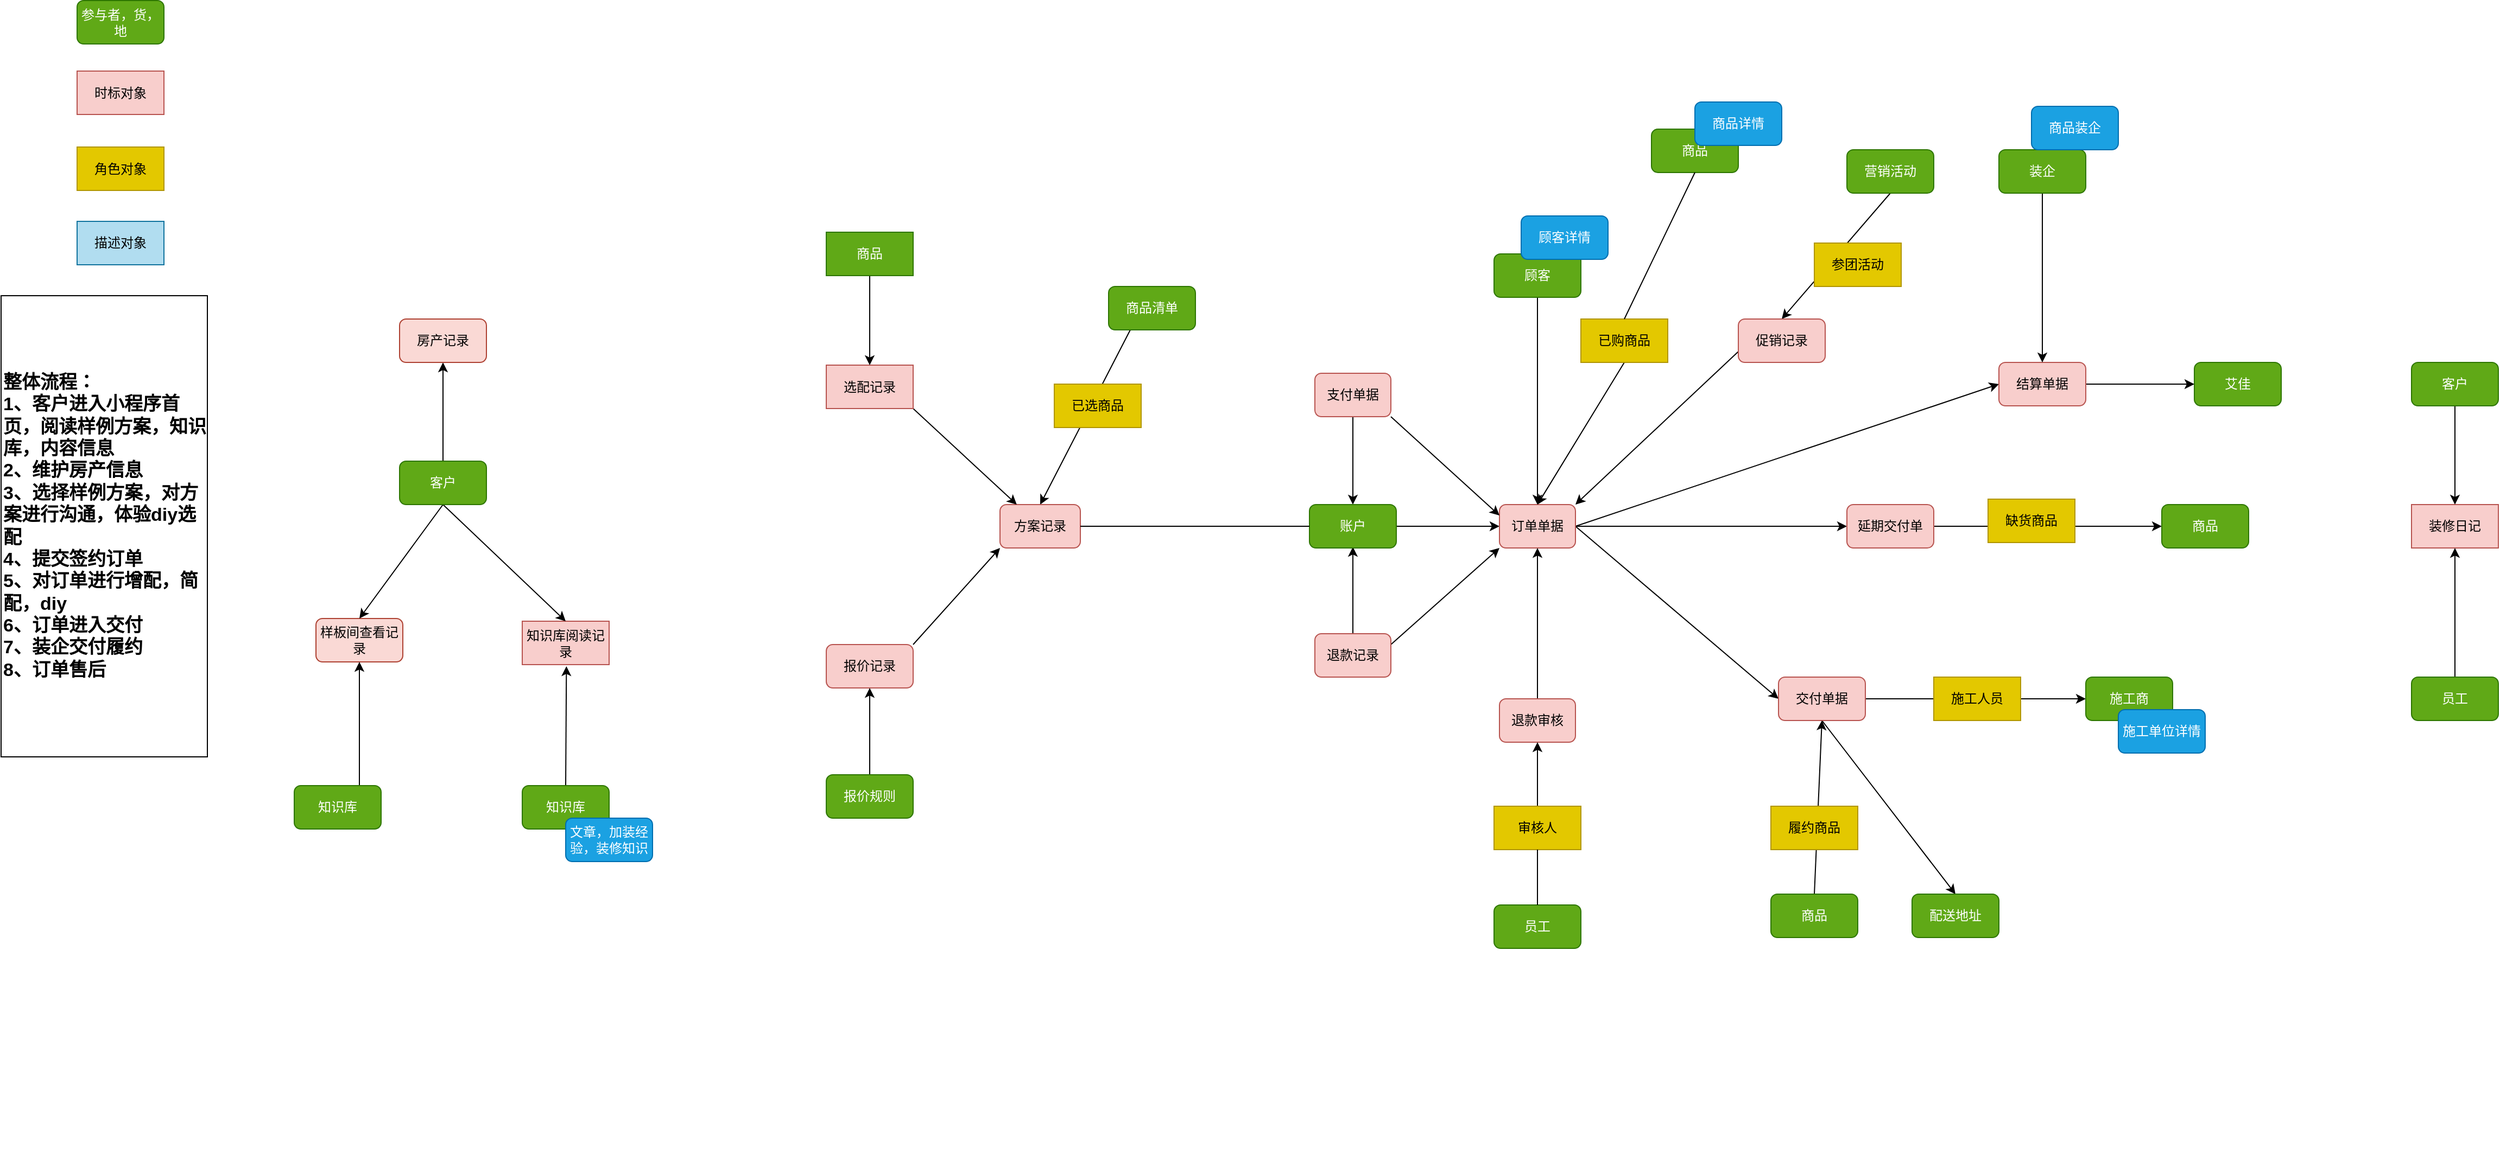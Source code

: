 <mxfile version="14.9.2" type="github">
  <diagram id="7zUYwrmOjh2xGsWCl2P7" name="第 1 页">
    <mxGraphModel dx="3550" dy="2228" grid="1" gridSize="10" guides="1" tooltips="1" connect="1" arrows="1" fold="1" page="1" pageScale="1" pageWidth="827" pageHeight="1169" math="0" shadow="0">
      <root>
        <mxCell id="0" />
        <mxCell id="1" parent="0" />
        <mxCell id="xkRlXE4Gpte0sn9TXA4R-3" style="edgeStyle=none;rounded=0;orthogonalLoop=1;jettySize=auto;html=1;exitX=0.5;exitY=0;exitDx=0;exitDy=0;" parent="1" edge="1">
          <mxGeometry relative="1" as="geometry">
            <mxPoint x="665" y="-10" as="sourcePoint" />
            <mxPoint x="665" y="-10" as="targetPoint" />
          </mxGeometry>
        </mxCell>
        <mxCell id="xkRlXE4Gpte0sn9TXA4R-5" style="edgeStyle=none;rounded=0;orthogonalLoop=1;jettySize=auto;html=1;exitX=0.5;exitY=0;exitDx=0;exitDy=0;" parent="1" edge="1">
          <mxGeometry relative="1" as="geometry">
            <mxPoint x="665" y="-10" as="sourcePoint" />
            <mxPoint x="665" y="-10" as="targetPoint" />
          </mxGeometry>
        </mxCell>
        <mxCell id="KSNaoHaNfeG2DFyRBGn4-80" style="edgeStyle=none;rounded=0;orthogonalLoop=1;jettySize=auto;html=1;exitX=0.25;exitY=1;exitDx=0;exitDy=0;entryX=0.5;entryY=0;entryDx=0;entryDy=0;" edge="1" parent="1" source="xkRlXE4Gpte0sn9TXA4R-13" target="xkRlXE4Gpte0sn9TXA4R-14">
          <mxGeometry relative="1" as="geometry" />
        </mxCell>
        <mxCell id="xkRlXE4Gpte0sn9TXA4R-13" value="商品清单" style="rounded=1;whiteSpace=wrap;html=1;fillColor=#60a917;strokeColor=#2D7600;fontColor=#ffffff;" parent="1" vertex="1">
          <mxGeometry x="140" y="-800" width="80" height="40" as="geometry" />
        </mxCell>
        <mxCell id="KSNaoHaNfeG2DFyRBGn4-51" style="edgeStyle=none;rounded=0;orthogonalLoop=1;jettySize=auto;html=1;exitX=1;exitY=0.5;exitDx=0;exitDy=0;entryX=0;entryY=0.5;entryDx=0;entryDy=0;startArrow=none;" edge="1" parent="1" source="KSNaoHaNfeG2DFyRBGn4-52" target="xkRlXE4Gpte0sn9TXA4R-17">
          <mxGeometry relative="1" as="geometry" />
        </mxCell>
        <mxCell id="xkRlXE4Gpte0sn9TXA4R-14" value="方案记录" style="rounded=1;whiteSpace=wrap;html=1;fillColor=#f8cecc;strokeColor=#b85450;" parent="1" vertex="1">
          <mxGeometry x="40" y="-599" width="74" height="40" as="geometry" />
        </mxCell>
        <mxCell id="KSNaoHaNfeG2DFyRBGn4-43" style="edgeStyle=none;rounded=0;orthogonalLoop=1;jettySize=auto;html=1;exitX=1;exitY=0;exitDx=0;exitDy=0;entryX=0;entryY=1;entryDx=0;entryDy=0;" edge="1" parent="1" source="xkRlXE4Gpte0sn9TXA4R-15" target="xkRlXE4Gpte0sn9TXA4R-14">
          <mxGeometry relative="1" as="geometry" />
        </mxCell>
        <mxCell id="xkRlXE4Gpte0sn9TXA4R-15" value="报价记录" style="rounded=1;whiteSpace=wrap;html=1;fillColor=#f8cecc;strokeColor=#b85450;" parent="1" vertex="1">
          <mxGeometry x="-120" y="-470" width="80" height="40" as="geometry" />
        </mxCell>
        <mxCell id="KSNaoHaNfeG2DFyRBGn4-114" style="edgeStyle=none;rounded=0;orthogonalLoop=1;jettySize=auto;html=1;exitX=0.5;exitY=1;exitDx=0;exitDy=0;entryX=0.5;entryY=0;entryDx=0;entryDy=0;" edge="1" parent="1" source="xkRlXE4Gpte0sn9TXA4R-16" target="xkRlXE4Gpte0sn9TXA4R-24">
          <mxGeometry relative="1" as="geometry" />
        </mxCell>
        <mxCell id="xkRlXE4Gpte0sn9TXA4R-16" value="营销活动" style="rounded=1;whiteSpace=wrap;html=1;fillColor=#60a917;strokeColor=#2D7600;fontColor=#ffffff;" parent="1" vertex="1">
          <mxGeometry x="820" y="-926" width="80" height="40" as="geometry" />
        </mxCell>
        <mxCell id="KSNaoHaNfeG2DFyRBGn4-49" style="edgeStyle=none;rounded=0;orthogonalLoop=1;jettySize=auto;html=1;exitX=1;exitY=0.5;exitDx=0;exitDy=0;entryX=0;entryY=0.5;entryDx=0;entryDy=0;" edge="1" parent="1" source="xkRlXE4Gpte0sn9TXA4R-17" target="xkRlXE4Gpte0sn9TXA4R-20">
          <mxGeometry relative="1" as="geometry" />
        </mxCell>
        <mxCell id="KSNaoHaNfeG2DFyRBGn4-71" style="edgeStyle=none;rounded=0;orthogonalLoop=1;jettySize=auto;html=1;exitX=1;exitY=0.5;exitDx=0;exitDy=0;entryX=0;entryY=0.5;entryDx=0;entryDy=0;" edge="1" parent="1" source="xkRlXE4Gpte0sn9TXA4R-17" target="xkRlXE4Gpte0sn9TXA4R-45">
          <mxGeometry relative="1" as="geometry" />
        </mxCell>
        <mxCell id="KSNaoHaNfeG2DFyRBGn4-104" style="edgeStyle=none;rounded=0;orthogonalLoop=1;jettySize=auto;html=1;exitX=1;exitY=0.5;exitDx=0;exitDy=0;entryX=0;entryY=0.5;entryDx=0;entryDy=0;" edge="1" parent="1" source="xkRlXE4Gpte0sn9TXA4R-17" target="KSNaoHaNfeG2DFyRBGn4-103">
          <mxGeometry relative="1" as="geometry" />
        </mxCell>
        <mxCell id="xkRlXE4Gpte0sn9TXA4R-17" value="订单单据" style="rounded=1;whiteSpace=wrap;html=1;fillColor=#f8cecc;strokeColor=#b85450;" parent="1" vertex="1">
          <mxGeometry x="500" y="-599" width="70" height="40" as="geometry" />
        </mxCell>
        <mxCell id="KSNaoHaNfeG2DFyRBGn4-68" style="edgeStyle=none;rounded=0;orthogonalLoop=1;jettySize=auto;html=1;exitX=0.5;exitY=1;exitDx=0;exitDy=0;entryX=0.5;entryY=0;entryDx=0;entryDy=0;" edge="1" parent="1" source="xkRlXE4Gpte0sn9TXA4R-20" target="xkRlXE4Gpte0sn9TXA4R-33">
          <mxGeometry relative="1" as="geometry" />
        </mxCell>
        <mxCell id="KSNaoHaNfeG2DFyRBGn4-70" style="edgeStyle=none;rounded=0;orthogonalLoop=1;jettySize=auto;html=1;exitX=1;exitY=0.5;exitDx=0;exitDy=0;entryX=0;entryY=0.5;entryDx=0;entryDy=0;" edge="1" parent="1" source="xkRlXE4Gpte0sn9TXA4R-20" target="KSNaoHaNfeG2DFyRBGn4-69">
          <mxGeometry relative="1" as="geometry">
            <mxPoint x="1020" y="-281" as="targetPoint" />
          </mxGeometry>
        </mxCell>
        <mxCell id="xkRlXE4Gpte0sn9TXA4R-20" value="交付单据" style="rounded=1;whiteSpace=wrap;html=1;fillColor=#f8cecc;strokeColor=#b85450;" parent="1" vertex="1">
          <mxGeometry x="757" y="-440" width="80" height="40" as="geometry" />
        </mxCell>
        <mxCell id="KSNaoHaNfeG2DFyRBGn4-50" style="edgeStyle=none;rounded=0;orthogonalLoop=1;jettySize=auto;html=1;exitX=0;exitY=0.75;exitDx=0;exitDy=0;entryX=1;entryY=0;entryDx=0;entryDy=0;" edge="1" parent="1" source="xkRlXE4Gpte0sn9TXA4R-24" target="xkRlXE4Gpte0sn9TXA4R-17">
          <mxGeometry relative="1" as="geometry" />
        </mxCell>
        <mxCell id="xkRlXE4Gpte0sn9TXA4R-24" value="促销记录" style="rounded=1;whiteSpace=wrap;html=1;fillColor=#f8cecc;strokeColor=#b85450;" parent="1" vertex="1">
          <mxGeometry x="720" y="-770" width="80" height="40" as="geometry" />
        </mxCell>
        <mxCell id="xkRlXE4Gpte0sn9TXA4R-29" value="装修日记" style="rounded=1;whiteSpace=wrap;html=1;fillColor=#f8cecc;strokeColor=#b85450;arcSize=0;" parent="1" vertex="1">
          <mxGeometry x="1340" y="-599" width="80" height="40" as="geometry" />
        </mxCell>
        <mxCell id="xkRlXE4Gpte0sn9TXA4R-31" value="艾佳" style="rounded=1;whiteSpace=wrap;html=1;fillColor=#60a917;strokeColor=#2D7600;fontColor=#ffffff;" parent="1" vertex="1">
          <mxGeometry x="1140" y="-730" width="80" height="40" as="geometry" />
        </mxCell>
        <mxCell id="xkRlXE4Gpte0sn9TXA4R-33" value="配送地址" style="rounded=1;whiteSpace=wrap;html=1;fillColor=#60a917;strokeColor=#2D7600;fontColor=#ffffff;" parent="1" vertex="1">
          <mxGeometry x="880" y="-240" width="80" height="40" as="geometry" />
        </mxCell>
        <mxCell id="KSNaoHaNfeG2DFyRBGn4-75" style="edgeStyle=none;rounded=0;orthogonalLoop=1;jettySize=auto;html=1;exitX=1;exitY=0.5;exitDx=0;exitDy=0;entryX=0;entryY=0.5;entryDx=0;entryDy=0;" edge="1" parent="1" source="xkRlXE4Gpte0sn9TXA4R-45" target="xkRlXE4Gpte0sn9TXA4R-31">
          <mxGeometry relative="1" as="geometry" />
        </mxCell>
        <mxCell id="xkRlXE4Gpte0sn9TXA4R-45" value="结算单据" style="rounded=1;whiteSpace=wrap;html=1;fillColor=#f8cecc;strokeColor=#b85450;" parent="1" vertex="1">
          <mxGeometry x="960" y="-730" width="80" height="40" as="geometry" />
        </mxCell>
        <mxCell id="xkRlXE4Gpte0sn9TXA4R-46" value="样板间查看记录" style="rounded=1;whiteSpace=wrap;html=1;fillColor=#fad9d5;strokeColor=#ae4132;" parent="1" vertex="1">
          <mxGeometry x="-590" y="-494" width="80" height="40" as="geometry" />
        </mxCell>
        <mxCell id="KSNaoHaNfeG2DFyRBGn4-67" style="edgeStyle=none;rounded=0;orthogonalLoop=1;jettySize=auto;html=1;exitX=0.5;exitY=0;exitDx=0;exitDy=0;entryX=0.5;entryY=1;entryDx=0;entryDy=0;" edge="1" parent="1" source="xkRlXE4Gpte0sn9TXA4R-52" target="xkRlXE4Gpte0sn9TXA4R-15">
          <mxGeometry relative="1" as="geometry" />
        </mxCell>
        <mxCell id="xkRlXE4Gpte0sn9TXA4R-52" value="报价规则" style="rounded=1;whiteSpace=wrap;html=1;fillColor=#60a917;strokeColor=#2D7600;fontColor=#ffffff;" parent="1" vertex="1">
          <mxGeometry x="-120" y="-350" width="80" height="40" as="geometry" />
        </mxCell>
        <mxCell id="xkRlXE4Gpte0sn9TXA4R-54" value="参与者，货，地" style="rounded=1;whiteSpace=wrap;html=1;fillColor=#60a917;strokeColor=#2D7600;fontColor=#ffffff;" parent="1" vertex="1">
          <mxGeometry x="-810" y="-1063.5" width="80" height="40" as="geometry" />
        </mxCell>
        <mxCell id="xkRlXE4Gpte0sn9TXA4R-55" value="时标对象" style="rounded=1;whiteSpace=wrap;html=1;fillColor=#f8cecc;strokeColor=#b85450;arcSize=0;" parent="1" vertex="1">
          <mxGeometry x="-810" y="-998.5" width="80" height="40" as="geometry" />
        </mxCell>
        <mxCell id="xkRlXE4Gpte0sn9TXA4R-56" value="角色对象" style="rounded=1;whiteSpace=wrap;html=1;fillColor=#e3c800;strokeColor=#B09500;arcSize=0;fontColor=#000000;" parent="1" vertex="1">
          <mxGeometry x="-810" y="-928.5" width="80" height="40" as="geometry" />
        </mxCell>
        <mxCell id="xkRlXE4Gpte0sn9TXA4R-57" value="描述对象" style="rounded=1;whiteSpace=wrap;html=1;fillColor=#b1ddf0;strokeColor=#10739e;arcSize=0;" parent="1" vertex="1">
          <mxGeometry x="-810" y="-860" width="80" height="40" as="geometry" />
        </mxCell>
        <mxCell id="KSNaoHaNfeG2DFyRBGn4-42" style="edgeStyle=none;rounded=0;orthogonalLoop=1;jettySize=auto;html=1;exitX=1;exitY=1;exitDx=0;exitDy=0;" edge="1" parent="1" source="KSNaoHaNfeG2DFyRBGn4-1" target="xkRlXE4Gpte0sn9TXA4R-14">
          <mxGeometry relative="1" as="geometry" />
        </mxCell>
        <mxCell id="KSNaoHaNfeG2DFyRBGn4-1" value="选配记录" style="rounded=1;whiteSpace=wrap;html=1;fillColor=#f8cecc;strokeColor=#b85450;arcSize=0;" vertex="1" parent="1">
          <mxGeometry x="-120" y="-727.5" width="80" height="40" as="geometry" />
        </mxCell>
        <mxCell id="KSNaoHaNfeG2DFyRBGn4-90" style="edgeStyle=none;rounded=0;orthogonalLoop=1;jettySize=auto;html=1;exitX=0.5;exitY=0;exitDx=0;exitDy=0;" edge="1" parent="1" source="KSNaoHaNfeG2DFyRBGn4-20">
          <mxGeometry relative="1" as="geometry">
            <mxPoint x="-359.333" y="-450" as="targetPoint" />
          </mxGeometry>
        </mxCell>
        <mxCell id="KSNaoHaNfeG2DFyRBGn4-20" value="知识库" style="rounded=1;whiteSpace=wrap;html=1;fillColor=#60a917;strokeColor=#2D7600;fontColor=#ffffff;" vertex="1" parent="1">
          <mxGeometry x="-400" y="-340" width="80" height="40" as="geometry" />
        </mxCell>
        <mxCell id="KSNaoHaNfeG2DFyRBGn4-3" value="文章，加装经验，装修知识" style="rounded=1;whiteSpace=wrap;html=1;fillColor=#1ba1e2;strokeColor=#006EAF;fontColor=#ffffff;" vertex="1" parent="1">
          <mxGeometry x="-360" y="-310" width="80" height="40" as="geometry" />
        </mxCell>
        <mxCell id="KSNaoHaNfeG2DFyRBGn4-33" value="&lt;b style=&quot;font-size: 17px&quot;&gt;&lt;font style=&quot;font-size: 17px&quot;&gt;整体流程：&lt;br&gt;1、客户进入小程序首页，阅读样例方案，知识库，内容信息&lt;br&gt;&lt;/font&gt;&lt;/b&gt;&lt;div style=&quot;font-size: 17px&quot;&gt;&lt;span&gt;&lt;b&gt;&lt;font style=&quot;font-size: 17px&quot;&gt;2、维护房产信息&lt;/font&gt;&lt;/b&gt;&lt;/span&gt;&lt;/div&gt;&lt;div style=&quot;font-size: 17px&quot;&gt;&lt;span&gt;&lt;b&gt;&lt;font style=&quot;font-size: 17px&quot;&gt;3、选择样例方案，对方案进行沟通，体验diy选配&lt;/font&gt;&lt;/b&gt;&lt;/span&gt;&lt;/div&gt;&lt;div style=&quot;font-size: 17px&quot;&gt;&lt;span&gt;&lt;b&gt;&lt;font style=&quot;font-size: 17px&quot;&gt;4、提交签约订单&lt;/font&gt;&lt;/b&gt;&lt;/span&gt;&lt;/div&gt;&lt;div style=&quot;font-size: 17px&quot;&gt;&lt;span&gt;&lt;b&gt;&lt;font style=&quot;font-size: 17px&quot;&gt;5、对订单进行增配，简配，diy&lt;/font&gt;&lt;/b&gt;&lt;/span&gt;&lt;/div&gt;&lt;div style=&quot;font-size: 17px&quot;&gt;&lt;span&gt;&lt;b&gt;&lt;font style=&quot;font-size: 17px&quot;&gt;6、订单进入交付&lt;/font&gt;&lt;/b&gt;&lt;/span&gt;&lt;/div&gt;&lt;div style=&quot;font-size: 17px&quot;&gt;&lt;span&gt;&lt;b&gt;&lt;font style=&quot;font-size: 17px&quot;&gt;7、装企交付履约&lt;/font&gt;&lt;/b&gt;&lt;/span&gt;&lt;/div&gt;&lt;div style=&quot;font-size: 17px&quot;&gt;&lt;b&gt;&lt;font style=&quot;font-size: 17px&quot;&gt;8、订单售后&lt;/font&gt;&lt;/b&gt;&lt;/div&gt;" style="whiteSpace=wrap;html=1;align=left;" vertex="1" parent="1">
          <mxGeometry x="-880" y="-791.5" width="190" height="425" as="geometry" />
        </mxCell>
        <mxCell id="KSNaoHaNfeG2DFyRBGn4-47" style="edgeStyle=none;rounded=0;orthogonalLoop=1;jettySize=auto;html=1;exitX=1;exitY=1;exitDx=0;exitDy=0;entryX=0;entryY=0.25;entryDx=0;entryDy=0;" edge="1" parent="1" source="KSNaoHaNfeG2DFyRBGn4-36" target="xkRlXE4Gpte0sn9TXA4R-17">
          <mxGeometry relative="1" as="geometry" />
        </mxCell>
        <mxCell id="KSNaoHaNfeG2DFyRBGn4-54" style="edgeStyle=none;rounded=0;orthogonalLoop=1;jettySize=auto;html=1;exitX=0.5;exitY=1;exitDx=0;exitDy=0;" edge="1" parent="1" source="KSNaoHaNfeG2DFyRBGn4-36" target="KSNaoHaNfeG2DFyRBGn4-52">
          <mxGeometry relative="1" as="geometry" />
        </mxCell>
        <mxCell id="KSNaoHaNfeG2DFyRBGn4-36" value="支付单据" style="rounded=1;whiteSpace=wrap;html=1;fillColor=#f8cecc;strokeColor=#b85450;" vertex="1" parent="1">
          <mxGeometry x="330" y="-720" width="70" height="40" as="geometry" />
        </mxCell>
        <mxCell id="KSNaoHaNfeG2DFyRBGn4-48" style="edgeStyle=none;rounded=0;orthogonalLoop=1;jettySize=auto;html=1;exitX=0.5;exitY=0;exitDx=0;exitDy=0;" edge="1" parent="1" source="KSNaoHaNfeG2DFyRBGn4-37" target="xkRlXE4Gpte0sn9TXA4R-17">
          <mxGeometry relative="1" as="geometry" />
        </mxCell>
        <mxCell id="KSNaoHaNfeG2DFyRBGn4-37" value="退款审核" style="rounded=1;whiteSpace=wrap;html=1;fillColor=#f8cecc;strokeColor=#b85450;" vertex="1" parent="1">
          <mxGeometry x="500" y="-420" width="70" height="40" as="geometry" />
        </mxCell>
        <mxCell id="KSNaoHaNfeG2DFyRBGn4-46" style="edgeStyle=none;rounded=0;orthogonalLoop=1;jettySize=auto;html=1;exitX=1;exitY=0.25;exitDx=0;exitDy=0;entryX=0;entryY=1;entryDx=0;entryDy=0;" edge="1" parent="1" source="KSNaoHaNfeG2DFyRBGn4-38" target="xkRlXE4Gpte0sn9TXA4R-17">
          <mxGeometry relative="1" as="geometry" />
        </mxCell>
        <mxCell id="KSNaoHaNfeG2DFyRBGn4-55" style="edgeStyle=none;rounded=0;orthogonalLoop=1;jettySize=auto;html=1;exitX=0.5;exitY=0;exitDx=0;exitDy=0;" edge="1" parent="1" source="KSNaoHaNfeG2DFyRBGn4-38">
          <mxGeometry relative="1" as="geometry">
            <mxPoint x="365" y="-560" as="targetPoint" />
          </mxGeometry>
        </mxCell>
        <mxCell id="KSNaoHaNfeG2DFyRBGn4-38" value="退款记录" style="rounded=1;whiteSpace=wrap;html=1;fillColor=#f8cecc;strokeColor=#b85450;" vertex="1" parent="1">
          <mxGeometry x="330" y="-480" width="70" height="40" as="geometry" />
        </mxCell>
        <mxCell id="KSNaoHaNfeG2DFyRBGn4-52" value="账户" style="rounded=1;whiteSpace=wrap;html=1;fillColor=#60a917;strokeColor=#2D7600;fontColor=#ffffff;" vertex="1" parent="1">
          <mxGeometry x="325" y="-599" width="80" height="40" as="geometry" />
        </mxCell>
        <mxCell id="KSNaoHaNfeG2DFyRBGn4-53" value="" style="edgeStyle=none;rounded=0;orthogonalLoop=1;jettySize=auto;html=1;exitX=1;exitY=0.5;exitDx=0;exitDy=0;entryX=0;entryY=0.5;entryDx=0;entryDy=0;endArrow=none;" edge="1" parent="1" source="xkRlXE4Gpte0sn9TXA4R-14" target="KSNaoHaNfeG2DFyRBGn4-52">
          <mxGeometry relative="1" as="geometry">
            <mxPoint x="114" y="-579" as="sourcePoint" />
            <mxPoint x="500" y="-579" as="targetPoint" />
          </mxGeometry>
        </mxCell>
        <mxCell id="KSNaoHaNfeG2DFyRBGn4-57" style="edgeStyle=none;rounded=0;orthogonalLoop=1;jettySize=auto;html=1;exitX=0.5;exitY=1;exitDx=0;exitDy=0;entryX=0.5;entryY=0;entryDx=0;entryDy=0;" edge="1" parent="1" source="KSNaoHaNfeG2DFyRBGn4-56" target="xkRlXE4Gpte0sn9TXA4R-17">
          <mxGeometry relative="1" as="geometry" />
        </mxCell>
        <mxCell id="KSNaoHaNfeG2DFyRBGn4-56" value="顾客" style="rounded=1;whiteSpace=wrap;html=1;fillColor=#60a917;strokeColor=#2D7600;fontColor=#ffffff;" vertex="1" parent="1">
          <mxGeometry x="495" y="-830" width="80" height="40" as="geometry" />
        </mxCell>
        <mxCell id="KSNaoHaNfeG2DFyRBGn4-59" style="edgeStyle=none;rounded=0;orthogonalLoop=1;jettySize=auto;html=1;exitX=0.5;exitY=1;exitDx=0;exitDy=0;entryX=0.5;entryY=0;entryDx=0;entryDy=0;startArrow=none;" edge="1" parent="1" source="KSNaoHaNfeG2DFyRBGn4-102" target="xkRlXE4Gpte0sn9TXA4R-17">
          <mxGeometry relative="1" as="geometry" />
        </mxCell>
        <mxCell id="KSNaoHaNfeG2DFyRBGn4-58" value="商品" style="rounded=1;whiteSpace=wrap;html=1;fillColor=#60a917;strokeColor=#2D7600;fontColor=#ffffff;" vertex="1" parent="1">
          <mxGeometry x="640" y="-945" width="80" height="40" as="geometry" />
        </mxCell>
        <mxCell id="KSNaoHaNfeG2DFyRBGn4-61" style="edgeStyle=none;rounded=0;orthogonalLoop=1;jettySize=auto;html=1;exitX=0.5;exitY=0;exitDx=0;exitDy=0;startArrow=none;" edge="1" parent="1" source="KSNaoHaNfeG2DFyRBGn4-97" target="KSNaoHaNfeG2DFyRBGn4-37">
          <mxGeometry relative="1" as="geometry" />
        </mxCell>
        <mxCell id="KSNaoHaNfeG2DFyRBGn4-60" value="员工" style="rounded=1;whiteSpace=wrap;html=1;fillColor=#60a917;strokeColor=#2D7600;fontColor=#ffffff;" vertex="1" parent="1">
          <mxGeometry x="495" y="-230" width="80" height="40" as="geometry" />
        </mxCell>
        <mxCell id="KSNaoHaNfeG2DFyRBGn4-64" style="edgeStyle=none;rounded=0;orthogonalLoop=1;jettySize=auto;html=1;exitX=0.5;exitY=0;exitDx=0;exitDy=0;entryX=0.5;entryY=1;entryDx=0;entryDy=0;" edge="1" parent="1" source="KSNaoHaNfeG2DFyRBGn4-63" target="xkRlXE4Gpte0sn9TXA4R-20">
          <mxGeometry relative="1" as="geometry" />
        </mxCell>
        <mxCell id="KSNaoHaNfeG2DFyRBGn4-63" value="商品" style="rounded=1;whiteSpace=wrap;html=1;fillColor=#60a917;strokeColor=#2D7600;fontColor=#ffffff;" vertex="1" parent="1">
          <mxGeometry x="750" y="-240" width="80" height="40" as="geometry" />
        </mxCell>
        <mxCell id="KSNaoHaNfeG2DFyRBGn4-66" style="edgeStyle=none;rounded=0;orthogonalLoop=1;jettySize=auto;html=1;exitX=0.5;exitY=1;exitDx=0;exitDy=0;" edge="1" parent="1" source="KSNaoHaNfeG2DFyRBGn4-65" target="KSNaoHaNfeG2DFyRBGn4-1">
          <mxGeometry relative="1" as="geometry" />
        </mxCell>
        <mxCell id="KSNaoHaNfeG2DFyRBGn4-65" value="商品" style="rounded=1;whiteSpace=wrap;html=1;fillColor=#60a917;strokeColor=#2D7600;arcSize=0;fontColor=#ffffff;" vertex="1" parent="1">
          <mxGeometry x="-120" y="-850" width="80" height="40" as="geometry" />
        </mxCell>
        <mxCell id="KSNaoHaNfeG2DFyRBGn4-69" value="施工商" style="rounded=1;whiteSpace=wrap;html=1;fillColor=#60a917;strokeColor=#2D7600;fontColor=#ffffff;" vertex="1" parent="1">
          <mxGeometry x="1040" y="-440" width="80" height="40" as="geometry" />
        </mxCell>
        <mxCell id="KSNaoHaNfeG2DFyRBGn4-73" style="edgeStyle=none;rounded=0;orthogonalLoop=1;jettySize=auto;html=1;exitX=0.5;exitY=1;exitDx=0;exitDy=0;entryX=0.5;entryY=0;entryDx=0;entryDy=0;" edge="1" parent="1" source="KSNaoHaNfeG2DFyRBGn4-72" target="xkRlXE4Gpte0sn9TXA4R-45">
          <mxGeometry relative="1" as="geometry" />
        </mxCell>
        <mxCell id="KSNaoHaNfeG2DFyRBGn4-72" value="装企" style="rounded=1;whiteSpace=wrap;html=1;fillColor=#60a917;strokeColor=#2D7600;fontColor=#ffffff;" vertex="1" parent="1">
          <mxGeometry x="960" y="-926" width="80" height="40" as="geometry" />
        </mxCell>
        <mxCell id="KSNaoHaNfeG2DFyRBGn4-77" style="edgeStyle=none;rounded=0;orthogonalLoop=1;jettySize=auto;html=1;exitX=0.5;exitY=1;exitDx=0;exitDy=0;entryX=0.5;entryY=0;entryDx=0;entryDy=0;" edge="1" parent="1" source="KSNaoHaNfeG2DFyRBGn4-76" target="xkRlXE4Gpte0sn9TXA4R-29">
          <mxGeometry relative="1" as="geometry" />
        </mxCell>
        <mxCell id="KSNaoHaNfeG2DFyRBGn4-76" value="客户" style="rounded=1;whiteSpace=wrap;html=1;fillColor=#60a917;strokeColor=#2D7600;fontColor=#ffffff;" vertex="1" parent="1">
          <mxGeometry x="1340" y="-730" width="80" height="40" as="geometry" />
        </mxCell>
        <mxCell id="KSNaoHaNfeG2DFyRBGn4-79" style="edgeStyle=none;rounded=0;orthogonalLoop=1;jettySize=auto;html=1;exitX=0.5;exitY=0;exitDx=0;exitDy=0;entryX=0.5;entryY=1;entryDx=0;entryDy=0;" edge="1" parent="1" source="KSNaoHaNfeG2DFyRBGn4-78" target="xkRlXE4Gpte0sn9TXA4R-29">
          <mxGeometry relative="1" as="geometry" />
        </mxCell>
        <mxCell id="KSNaoHaNfeG2DFyRBGn4-78" value="员工" style="rounded=1;whiteSpace=wrap;html=1;fillColor=#60a917;strokeColor=#2D7600;fontColor=#ffffff;" vertex="1" parent="1">
          <mxGeometry x="1340" y="-440" width="80" height="40" as="geometry" />
        </mxCell>
        <mxCell id="KSNaoHaNfeG2DFyRBGn4-82" value="知识库阅读记录" style="rounded=1;whiteSpace=wrap;html=1;fillColor=#f8cecc;strokeColor=#b85450;arcSize=0;" vertex="1" parent="1">
          <mxGeometry x="-400" y="-491.5" width="80" height="40" as="geometry" />
        </mxCell>
        <mxCell id="KSNaoHaNfeG2DFyRBGn4-87" style="edgeStyle=none;rounded=0;orthogonalLoop=1;jettySize=auto;html=1;exitX=0.5;exitY=0;exitDx=0;exitDy=0;entryX=0.5;entryY=1;entryDx=0;entryDy=0;" edge="1" parent="1" source="KSNaoHaNfeG2DFyRBGn4-83" target="KSNaoHaNfeG2DFyRBGn4-86">
          <mxGeometry relative="1" as="geometry" />
        </mxCell>
        <mxCell id="KSNaoHaNfeG2DFyRBGn4-88" style="edgeStyle=none;rounded=0;orthogonalLoop=1;jettySize=auto;html=1;exitX=0.5;exitY=1;exitDx=0;exitDy=0;entryX=0.5;entryY=0;entryDx=0;entryDy=0;" edge="1" parent="1" source="KSNaoHaNfeG2DFyRBGn4-83" target="xkRlXE4Gpte0sn9TXA4R-46">
          <mxGeometry relative="1" as="geometry" />
        </mxCell>
        <mxCell id="KSNaoHaNfeG2DFyRBGn4-89" style="edgeStyle=none;rounded=0;orthogonalLoop=1;jettySize=auto;html=1;exitX=0.5;exitY=1;exitDx=0;exitDy=0;entryX=0.5;entryY=0;entryDx=0;entryDy=0;" edge="1" parent="1" source="KSNaoHaNfeG2DFyRBGn4-83" target="KSNaoHaNfeG2DFyRBGn4-82">
          <mxGeometry relative="1" as="geometry" />
        </mxCell>
        <mxCell id="KSNaoHaNfeG2DFyRBGn4-83" value="客户" style="rounded=1;whiteSpace=wrap;html=1;fillColor=#60a917;strokeColor=#2D7600;fontColor=#ffffff;" vertex="1" parent="1">
          <mxGeometry x="-513" y="-639" width="80" height="40" as="geometry" />
        </mxCell>
        <mxCell id="KSNaoHaNfeG2DFyRBGn4-86" value="房产记录" style="rounded=1;whiteSpace=wrap;html=1;fillColor=#fad9d5;strokeColor=#ae4132;" vertex="1" parent="1">
          <mxGeometry x="-513" y="-770" width="80" height="40" as="geometry" />
        </mxCell>
        <mxCell id="KSNaoHaNfeG2DFyRBGn4-92" style="edgeStyle=none;rounded=0;orthogonalLoop=1;jettySize=auto;html=1;exitX=0.75;exitY=0;exitDx=0;exitDy=0;entryX=0.5;entryY=1;entryDx=0;entryDy=0;" edge="1" parent="1" source="KSNaoHaNfeG2DFyRBGn4-91" target="xkRlXE4Gpte0sn9TXA4R-46">
          <mxGeometry relative="1" as="geometry" />
        </mxCell>
        <mxCell id="KSNaoHaNfeG2DFyRBGn4-91" value="知识库" style="rounded=1;whiteSpace=wrap;html=1;fillColor=#60a917;strokeColor=#2D7600;fontColor=#ffffff;" vertex="1" parent="1">
          <mxGeometry x="-610" y="-340" width="80" height="40" as="geometry" />
        </mxCell>
        <mxCell id="KSNaoHaNfeG2DFyRBGn4-93" style="edgeStyle=none;rounded=0;orthogonalLoop=1;jettySize=auto;html=1;exitX=1;exitY=0.75;exitDx=0;exitDy=0;" edge="1" parent="1" source="xkRlXE4Gpte0sn9TXA4R-56" target="xkRlXE4Gpte0sn9TXA4R-56">
          <mxGeometry relative="1" as="geometry" />
        </mxCell>
        <mxCell id="KSNaoHaNfeG2DFyRBGn4-94" style="edgeStyle=none;rounded=0;orthogonalLoop=1;jettySize=auto;html=1;exitX=1;exitY=0.75;exitDx=0;exitDy=0;" edge="1" parent="1">
          <mxGeometry relative="1" as="geometry">
            <mxPoint x="-720" y="-888.5" as="sourcePoint" />
            <mxPoint x="-720" y="-888.5" as="targetPoint" />
          </mxGeometry>
        </mxCell>
        <mxCell id="KSNaoHaNfeG2DFyRBGn4-95" style="edgeStyle=none;rounded=0;orthogonalLoop=1;jettySize=auto;html=1;exitX=1;exitY=0.75;exitDx=0;exitDy=0;" edge="1" parent="1">
          <mxGeometry relative="1" as="geometry">
            <mxPoint x="-710" y="-878.5" as="sourcePoint" />
            <mxPoint x="-710" y="-878.5" as="targetPoint" />
          </mxGeometry>
        </mxCell>
        <mxCell id="KSNaoHaNfeG2DFyRBGn4-96" value="已选商品" style="rounded=1;whiteSpace=wrap;html=1;fillColor=#e3c800;strokeColor=#B09500;arcSize=0;fontColor=#000000;" vertex="1" parent="1">
          <mxGeometry x="90" y="-710" width="80" height="40" as="geometry" />
        </mxCell>
        <mxCell id="KSNaoHaNfeG2DFyRBGn4-97" value="审核人" style="rounded=1;whiteSpace=wrap;html=1;fillColor=#e3c800;strokeColor=#B09500;arcSize=0;fontColor=#000000;" vertex="1" parent="1">
          <mxGeometry x="495" y="-321" width="80" height="40" as="geometry" />
        </mxCell>
        <mxCell id="KSNaoHaNfeG2DFyRBGn4-99" value="" style="edgeStyle=none;rounded=0;orthogonalLoop=1;jettySize=auto;html=1;exitX=0.5;exitY=0;exitDx=0;exitDy=0;endArrow=none;" edge="1" parent="1" source="KSNaoHaNfeG2DFyRBGn4-60" target="KSNaoHaNfeG2DFyRBGn4-97">
          <mxGeometry relative="1" as="geometry">
            <mxPoint x="535" y="-230" as="sourcePoint" />
            <mxPoint x="535" y="-380" as="targetPoint" />
          </mxGeometry>
        </mxCell>
        <mxCell id="KSNaoHaNfeG2DFyRBGn4-100" value="施工人员" style="rounded=1;whiteSpace=wrap;html=1;fillColor=#e3c800;strokeColor=#B09500;arcSize=0;fontColor=#000000;" vertex="1" parent="1">
          <mxGeometry x="900" y="-440" width="80" height="40" as="geometry" />
        </mxCell>
        <mxCell id="KSNaoHaNfeG2DFyRBGn4-101" value="履约商品" style="rounded=1;whiteSpace=wrap;html=1;fillColor=#e3c800;strokeColor=#B09500;arcSize=0;fontColor=#000000;" vertex="1" parent="1">
          <mxGeometry x="750" y="-321" width="80" height="40" as="geometry" />
        </mxCell>
        <mxCell id="KSNaoHaNfeG2DFyRBGn4-106" style="edgeStyle=none;rounded=0;orthogonalLoop=1;jettySize=auto;html=1;exitX=1;exitY=0.5;exitDx=0;exitDy=0;entryX=0;entryY=0.5;entryDx=0;entryDy=0;" edge="1" parent="1" source="KSNaoHaNfeG2DFyRBGn4-103" target="KSNaoHaNfeG2DFyRBGn4-105">
          <mxGeometry relative="1" as="geometry" />
        </mxCell>
        <mxCell id="KSNaoHaNfeG2DFyRBGn4-103" value="延期交付单" style="rounded=1;whiteSpace=wrap;html=1;fillColor=#f8cecc;strokeColor=#b85450;" vertex="1" parent="1">
          <mxGeometry x="820" y="-599" width="80" height="40" as="geometry" />
        </mxCell>
        <mxCell id="KSNaoHaNfeG2DFyRBGn4-105" value="商品" style="rounded=1;whiteSpace=wrap;html=1;fillColor=#60a917;strokeColor=#2D7600;fontColor=#ffffff;" vertex="1" parent="1">
          <mxGeometry x="1110" y="-599" width="80" height="40" as="geometry" />
        </mxCell>
        <mxCell id="KSNaoHaNfeG2DFyRBGn4-107" value="缺货商品" style="rounded=1;whiteSpace=wrap;html=1;fillColor=#e3c800;strokeColor=#B09500;arcSize=0;fontColor=#000000;" vertex="1" parent="1">
          <mxGeometry x="950" y="-604" width="80" height="40" as="geometry" />
        </mxCell>
        <mxCell id="KSNaoHaNfeG2DFyRBGn4-108" value="顾客详情" style="rounded=1;whiteSpace=wrap;html=1;fillColor=#1ba1e2;strokeColor=#006EAF;fontColor=#ffffff;" vertex="1" parent="1">
          <mxGeometry x="520" y="-865" width="80" height="40" as="geometry" />
        </mxCell>
        <mxCell id="KSNaoHaNfeG2DFyRBGn4-109" value="商品详情" style="rounded=1;whiteSpace=wrap;html=1;fillColor=#1ba1e2;strokeColor=#006EAF;fontColor=#ffffff;" vertex="1" parent="1">
          <mxGeometry x="680" y="-970" width="80" height="40" as="geometry" />
        </mxCell>
        <mxCell id="KSNaoHaNfeG2DFyRBGn4-110" value="商品装企" style="rounded=1;whiteSpace=wrap;html=1;fillColor=#1ba1e2;strokeColor=#006EAF;fontColor=#ffffff;" vertex="1" parent="1">
          <mxGeometry x="990" y="-966" width="80" height="40" as="geometry" />
        </mxCell>
        <mxCell id="KSNaoHaNfeG2DFyRBGn4-111" value="施工单位详情" style="rounded=1;whiteSpace=wrap;html=1;fillColor=#1ba1e2;strokeColor=#006EAF;fontColor=#ffffff;" vertex="1" parent="1">
          <mxGeometry x="1070" y="-410" width="80" height="40" as="geometry" />
        </mxCell>
        <mxCell id="KSNaoHaNfeG2DFyRBGn4-102" value="已购商品" style="rounded=1;whiteSpace=wrap;html=1;fillColor=#e3c800;strokeColor=#B09500;arcSize=0;fontColor=#000000;" vertex="1" parent="1">
          <mxGeometry x="575" y="-770" width="80" height="40" as="geometry" />
        </mxCell>
        <mxCell id="KSNaoHaNfeG2DFyRBGn4-113" value="" style="edgeStyle=none;rounded=0;orthogonalLoop=1;jettySize=auto;html=1;exitX=0.5;exitY=1;exitDx=0;exitDy=0;entryX=0.5;entryY=0;entryDx=0;entryDy=0;endArrow=none;" edge="1" parent="1" source="KSNaoHaNfeG2DFyRBGn4-58" target="KSNaoHaNfeG2DFyRBGn4-102">
          <mxGeometry relative="1" as="geometry">
            <mxPoint x="680" y="-905" as="sourcePoint" />
            <mxPoint x="535" y="-599" as="targetPoint" />
          </mxGeometry>
        </mxCell>
        <mxCell id="KSNaoHaNfeG2DFyRBGn4-115" value="参团活动" style="rounded=1;whiteSpace=wrap;html=1;fillColor=#e3c800;strokeColor=#B09500;arcSize=0;fontColor=#000000;" vertex="1" parent="1">
          <mxGeometry x="790" y="-840" width="80" height="40" as="geometry" />
        </mxCell>
      </root>
    </mxGraphModel>
  </diagram>
</mxfile>
